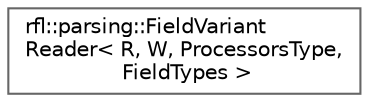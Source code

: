 digraph "类继承关系图"
{
 // LATEX_PDF_SIZE
  bgcolor="transparent";
  edge [fontname=Helvetica,fontsize=10,labelfontname=Helvetica,labelfontsize=10];
  node [fontname=Helvetica,fontsize=10,shape=box,height=0.2,width=0.4];
  rankdir="LR";
  Node0 [id="Node000000",label="rfl::parsing::FieldVariant\lReader\< R, W, ProcessorsType,\l FieldTypes \>",height=0.2,width=0.4,color="grey40", fillcolor="white", style="filled",URL="$classrfl_1_1parsing_1_1_field_variant_reader.html",tooltip=" "];
}
